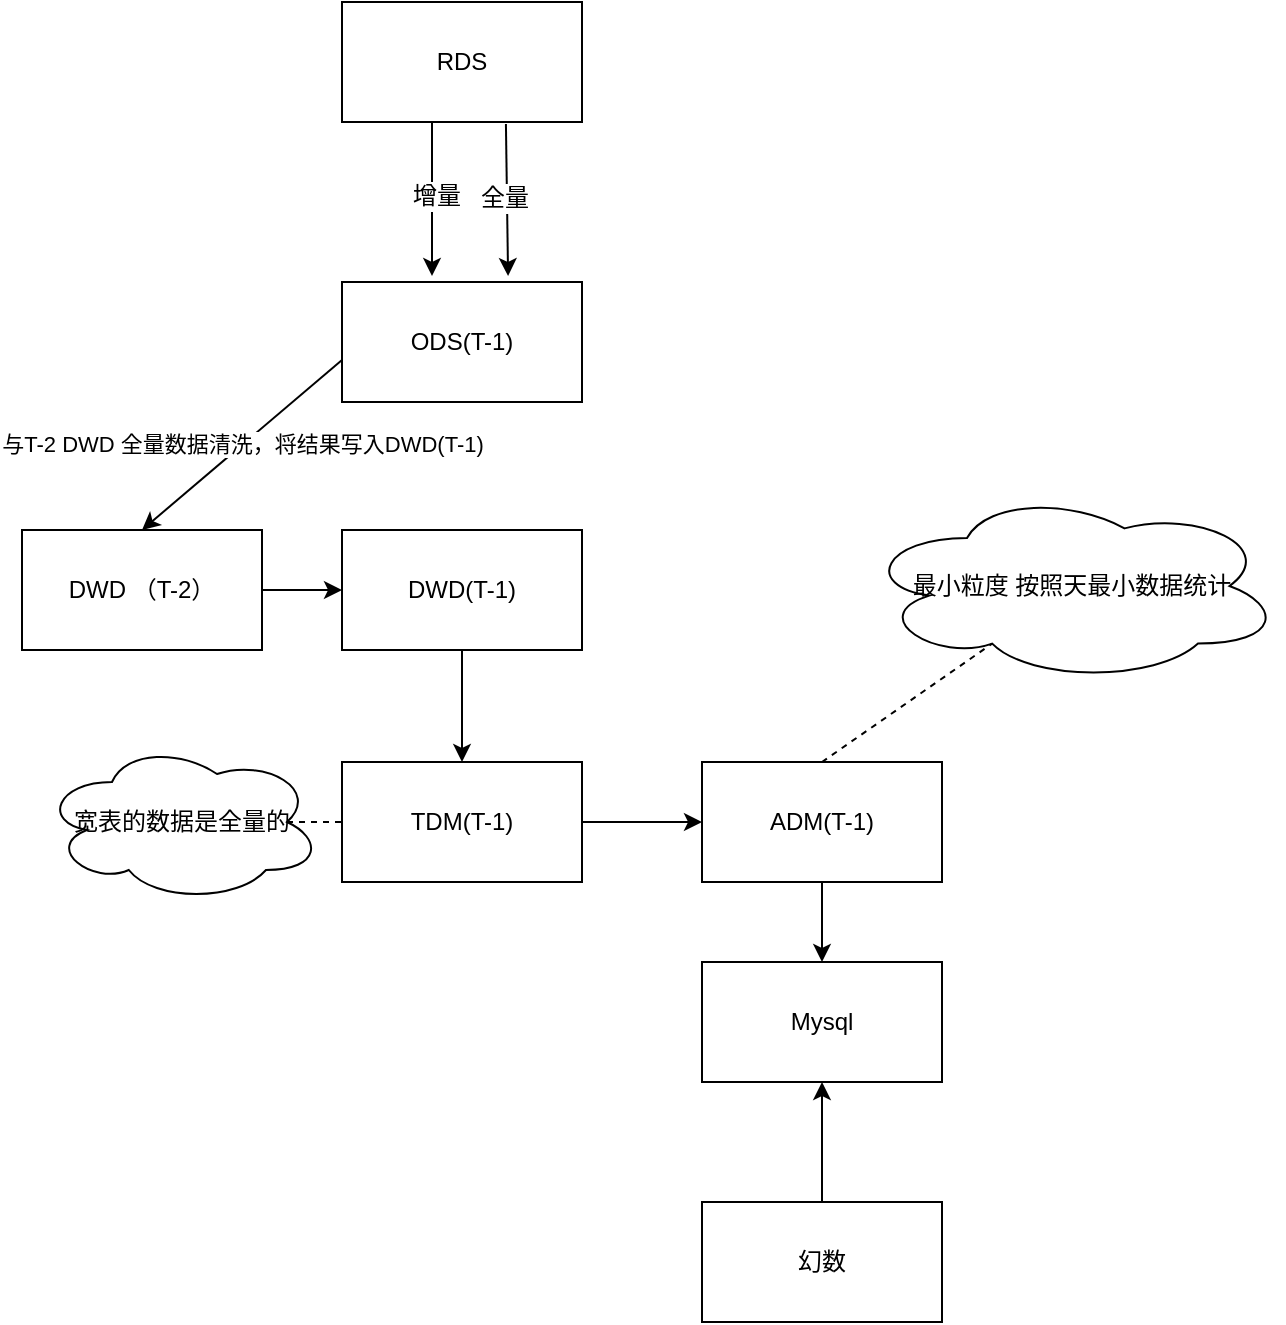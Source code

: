 <mxfile version="10.7.7" type="github"><diagram id="s0T043seiWgJwPfi4lhX" name="BI报表"><mxGraphModel dx="918" dy="582" grid="1" gridSize="10" guides="1" tooltips="1" connect="1" arrows="1" fold="1" page="1" pageScale="1" pageWidth="827" pageHeight="1169" math="0" shadow="0"><root><mxCell id="0"/><mxCell id="1" parent="0"/><mxCell id="Z_BXBysfWeRzIxNWpzGC-1" value="RDS" style="rounded=0;whiteSpace=wrap;html=1;" parent="1" vertex="1"><mxGeometry x="300" y="10" width="120" height="60" as="geometry"/></mxCell><mxCell id="Z_BXBysfWeRzIxNWpzGC-2" value="ODS(T-1)" style="rounded=0;whiteSpace=wrap;html=1;" parent="1" vertex="1"><mxGeometry x="300" y="150" width="120" height="60" as="geometry"/></mxCell><mxCell id="Z_BXBysfWeRzIxNWpzGC-3" value="" style="endArrow=classic;html=1;exitX=0.375;exitY=1;exitDx=0;exitDy=0;exitPerimeter=0;entryX=0.375;entryY=-0.05;entryDx=0;entryDy=0;entryPerimeter=0;" parent="1" source="Z_BXBysfWeRzIxNWpzGC-1" target="Z_BXBysfWeRzIxNWpzGC-2" edge="1"><mxGeometry width="50" height="50" relative="1" as="geometry"><mxPoint x="370" y="100" as="sourcePoint"/><mxPoint x="450" y="120" as="targetPoint"/></mxGeometry></mxCell><mxCell id="Z_BXBysfWeRzIxNWpzGC-4" value="增量" style="text;html=1;resizable=0;points=[];align=center;verticalAlign=middle;labelBackgroundColor=#ffffff;" parent="Z_BXBysfWeRzIxNWpzGC-3" vertex="1" connectable="0"><mxGeometry x="-0.039" y="2" relative="1" as="geometry"><mxPoint as="offset"/></mxGeometry></mxCell><mxCell id="Z_BXBysfWeRzIxNWpzGC-5" value="" style="endArrow=classic;html=1;exitX=0.683;exitY=1.017;exitDx=0;exitDy=0;exitPerimeter=0;entryX=0.692;entryY=-0.05;entryDx=0;entryDy=0;entryPerimeter=0;" parent="1" source="Z_BXBysfWeRzIxNWpzGC-1" target="Z_BXBysfWeRzIxNWpzGC-2" edge="1"><mxGeometry width="50" height="50" relative="1" as="geometry"><mxPoint x="400" y="110" as="sourcePoint"/><mxPoint x="380" y="140" as="targetPoint"/></mxGeometry></mxCell><mxCell id="Z_BXBysfWeRzIxNWpzGC-6" value="全量" style="text;html=1;resizable=0;points=[];align=center;verticalAlign=middle;labelBackgroundColor=#ffffff;" parent="Z_BXBysfWeRzIxNWpzGC-5" vertex="1" connectable="0"><mxGeometry x="-0.027" y="-2" relative="1" as="geometry"><mxPoint as="offset"/></mxGeometry></mxCell><mxCell id="Z_BXBysfWeRzIxNWpzGC-7" value="" style="edgeStyle=orthogonalEdgeStyle;rounded=0;orthogonalLoop=1;jettySize=auto;html=1;" parent="1" source="Z_BXBysfWeRzIxNWpzGC-8" target="Z_BXBysfWeRzIxNWpzGC-10" edge="1"><mxGeometry relative="1" as="geometry"/></mxCell><mxCell id="Z_BXBysfWeRzIxNWpzGC-8" value="DWD(T-1)" style="rounded=0;whiteSpace=wrap;html=1;" parent="1" vertex="1"><mxGeometry x="300" y="274" width="120" height="60" as="geometry"/></mxCell><mxCell id="Z_BXBysfWeRzIxNWpzGC-9" value="DWD （T-2）" style="rounded=0;whiteSpace=wrap;html=1;" parent="1" vertex="1"><mxGeometry x="140" y="274" width="120" height="60" as="geometry"/></mxCell><mxCell id="Z_BXBysfWeRzIxNWpzGC-10" value="TDM(T-1)" style="rounded=0;whiteSpace=wrap;html=1;" parent="1" vertex="1"><mxGeometry x="300" y="390" width="120" height="60" as="geometry"/></mxCell><mxCell id="_21OQkEIsEYHGqgwzCZX-2" style="edgeStyle=orthogonalEdgeStyle;rounded=0;orthogonalLoop=1;jettySize=auto;html=1;entryX=0.5;entryY=0;entryDx=0;entryDy=0;" edge="1" parent="1" source="Z_BXBysfWeRzIxNWpzGC-11" target="_21OQkEIsEYHGqgwzCZX-1"><mxGeometry relative="1" as="geometry"/></mxCell><mxCell id="Z_BXBysfWeRzIxNWpzGC-11" value="ADM(T-1)" style="rounded=0;whiteSpace=wrap;html=1;" parent="1" vertex="1"><mxGeometry x="480" y="390" width="120" height="60" as="geometry"/></mxCell><mxCell id="Z_BXBysfWeRzIxNWpzGC-12" value="与T-2 DWD 全量数据清洗，将结果写入DWD(T-1)" style="endArrow=classic;html=1;entryX=0.5;entryY=0;entryDx=0;entryDy=0;exitX=0;exitY=0.65;exitDx=0;exitDy=0;exitPerimeter=0;" parent="1" source="Z_BXBysfWeRzIxNWpzGC-2" target="Z_BXBysfWeRzIxNWpzGC-9" edge="1"><mxGeometry width="50" height="50" relative="1" as="geometry"><mxPoint x="290" y="180" as="sourcePoint"/><mxPoint x="180" y="470" as="targetPoint"/></mxGeometry></mxCell><mxCell id="Z_BXBysfWeRzIxNWpzGC-13" value="" style="endArrow=classic;html=1;exitX=1;exitY=0.5;exitDx=0;exitDy=0;entryX=0;entryY=0.5;entryDx=0;entryDy=0;" parent="1" source="Z_BXBysfWeRzIxNWpzGC-9" target="Z_BXBysfWeRzIxNWpzGC-8" edge="1"><mxGeometry width="50" height="50" relative="1" as="geometry"><mxPoint x="250" y="330" as="sourcePoint"/><mxPoint x="300" y="280" as="targetPoint"/></mxGeometry></mxCell><mxCell id="Z_BXBysfWeRzIxNWpzGC-14" value="" style="endArrow=classic;html=1;exitX=1;exitY=0.5;exitDx=0;exitDy=0;entryX=0;entryY=0.5;entryDx=0;entryDy=0;" parent="1" source="Z_BXBysfWeRzIxNWpzGC-10" target="Z_BXBysfWeRzIxNWpzGC-11" edge="1"><mxGeometry width="50" height="50" relative="1" as="geometry"><mxPoint x="420" y="460" as="sourcePoint"/><mxPoint x="470" y="410" as="targetPoint"/></mxGeometry></mxCell><mxCell id="Z_BXBysfWeRzIxNWpzGC-15" value="&lt;div style=&quot;text-align: left&quot;&gt;&lt;span&gt;最小粒度 按照天最小数据统计&lt;br&gt;&lt;/span&gt;&lt;/div&gt;" style="ellipse;shape=cloud;whiteSpace=wrap;html=1;" parent="1" vertex="1"><mxGeometry x="560" y="254" width="210" height="96" as="geometry"/></mxCell><mxCell id="Z_BXBysfWeRzIxNWpzGC-16" value="" style="endArrow=none;dashed=1;html=1;entryX=0.31;entryY=0.8;entryDx=0;entryDy=0;entryPerimeter=0;exitX=0.5;exitY=0;exitDx=0;exitDy=0;" parent="1" source="Z_BXBysfWeRzIxNWpzGC-11" target="Z_BXBysfWeRzIxNWpzGC-15" edge="1"><mxGeometry width="50" height="50" relative="1" as="geometry"><mxPoint x="430" y="420" as="sourcePoint"/><mxPoint x="480" y="370" as="targetPoint"/></mxGeometry></mxCell><mxCell id="_21OQkEIsEYHGqgwzCZX-3" style="edgeStyle=orthogonalEdgeStyle;rounded=0;orthogonalLoop=1;jettySize=auto;html=1;exitX=0.5;exitY=0;exitDx=0;exitDy=0;entryX=0.5;entryY=1;entryDx=0;entryDy=0;" edge="1" parent="1" source="Z_BXBysfWeRzIxNWpzGC-17" target="_21OQkEIsEYHGqgwzCZX-1"><mxGeometry relative="1" as="geometry"/></mxCell><mxCell id="Z_BXBysfWeRzIxNWpzGC-17" value="幻数" style="rounded=0;whiteSpace=wrap;html=1;" parent="1" vertex="1"><mxGeometry x="480" y="610" width="120" height="60" as="geometry"/></mxCell><mxCell id="Z_BXBysfWeRzIxNWpzGC-19" value="宽表的数据是全量的" style="ellipse;shape=cloud;whiteSpace=wrap;html=1;" parent="1" vertex="1"><mxGeometry x="150" y="380" width="140" height="80" as="geometry"/></mxCell><mxCell id="Z_BXBysfWeRzIxNWpzGC-20" value="" style="endArrow=none;dashed=1;html=1;exitX=0.875;exitY=0.5;exitDx=0;exitDy=0;exitPerimeter=0;entryX=0;entryY=0.5;entryDx=0;entryDy=0;" parent="1" source="Z_BXBysfWeRzIxNWpzGC-19" target="Z_BXBysfWeRzIxNWpzGC-10" edge="1"><mxGeometry width="50" height="50" relative="1" as="geometry"><mxPoint x="270" y="460" as="sourcePoint"/><mxPoint x="320" y="410" as="targetPoint"/></mxGeometry></mxCell><mxCell id="_21OQkEIsEYHGqgwzCZX-1" value="Mysql" style="rounded=0;whiteSpace=wrap;html=1;" vertex="1" parent="1"><mxGeometry x="480" y="490" width="120" height="60" as="geometry"/></mxCell></root></mxGraphModel></diagram><diagram id="FZbCv5jme68QtvDSlcDg" name="Page-2"><mxGraphModel dx="918" dy="582" grid="1" gridSize="10" guides="1" tooltips="1" connect="1" arrows="1" fold="1" page="1" pageScale="1" pageWidth="827" pageHeight="1169" math="0" shadow="0"><root><mxCell id="201InModolZyLz867yGq-0"/><mxCell id="201InModolZyLz867yGq-1" parent="201InModolZyLz867yGq-0"/><mxCell id="201InModolZyLz867yGq-2" value="web" style="rounded=0;whiteSpace=wrap;html=1;" vertex="1" parent="201InModolZyLz867yGq-1"><mxGeometry x="120" y="100" width="120" height="60" as="geometry"/></mxCell><mxCell id="201InModolZyLz867yGq-3" value="node 网关" style="rounded=0;whiteSpace=wrap;html=1;" vertex="1" parent="201InModolZyLz867yGq-1"><mxGeometry x="120" y="290" width="120" height="60" as="geometry"/></mxCell><mxCell id="201InModolZyLz867yGq-4" value="SLB" style="rounded=0;whiteSpace=wrap;html=1;" vertex="1" parent="201InModolZyLz867yGq-1"><mxGeometry x="390" y="290" width="120" height="60" as="geometry"/></mxCell></root></mxGraphModel></diagram></mxfile>